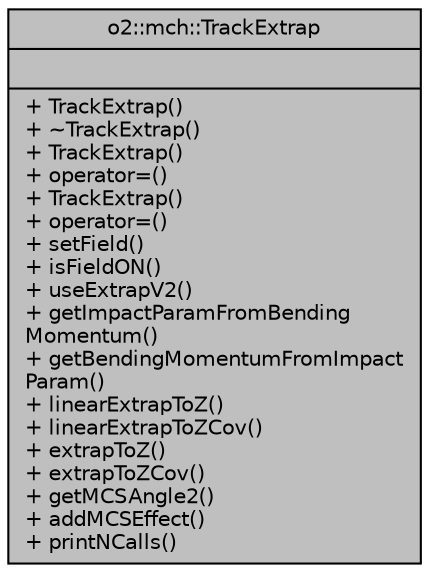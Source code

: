 digraph "o2::mch::TrackExtrap"
{
 // INTERACTIVE_SVG=YES
  bgcolor="transparent";
  edge [fontname="Helvetica",fontsize="10",labelfontname="Helvetica",labelfontsize="10"];
  node [fontname="Helvetica",fontsize="10",shape=record];
  Node1 [label="{o2::mch::TrackExtrap\n||+ TrackExtrap()\l+ ~TrackExtrap()\l+ TrackExtrap()\l+ operator=()\l+ TrackExtrap()\l+ operator=()\l+ setField()\l+ isFieldON()\l+ useExtrapV2()\l+ getImpactParamFromBending\lMomentum()\l+ getBendingMomentumFromImpact\lParam()\l+ linearExtrapToZ()\l+ linearExtrapToZCov()\l+ extrapToZ()\l+ extrapToZCov()\l+ getMCSAngle2()\l+ addMCSEffect()\l+ printNCalls()\l}",height=0.2,width=0.4,color="black", fillcolor="grey75", style="filled", fontcolor="black"];
}
